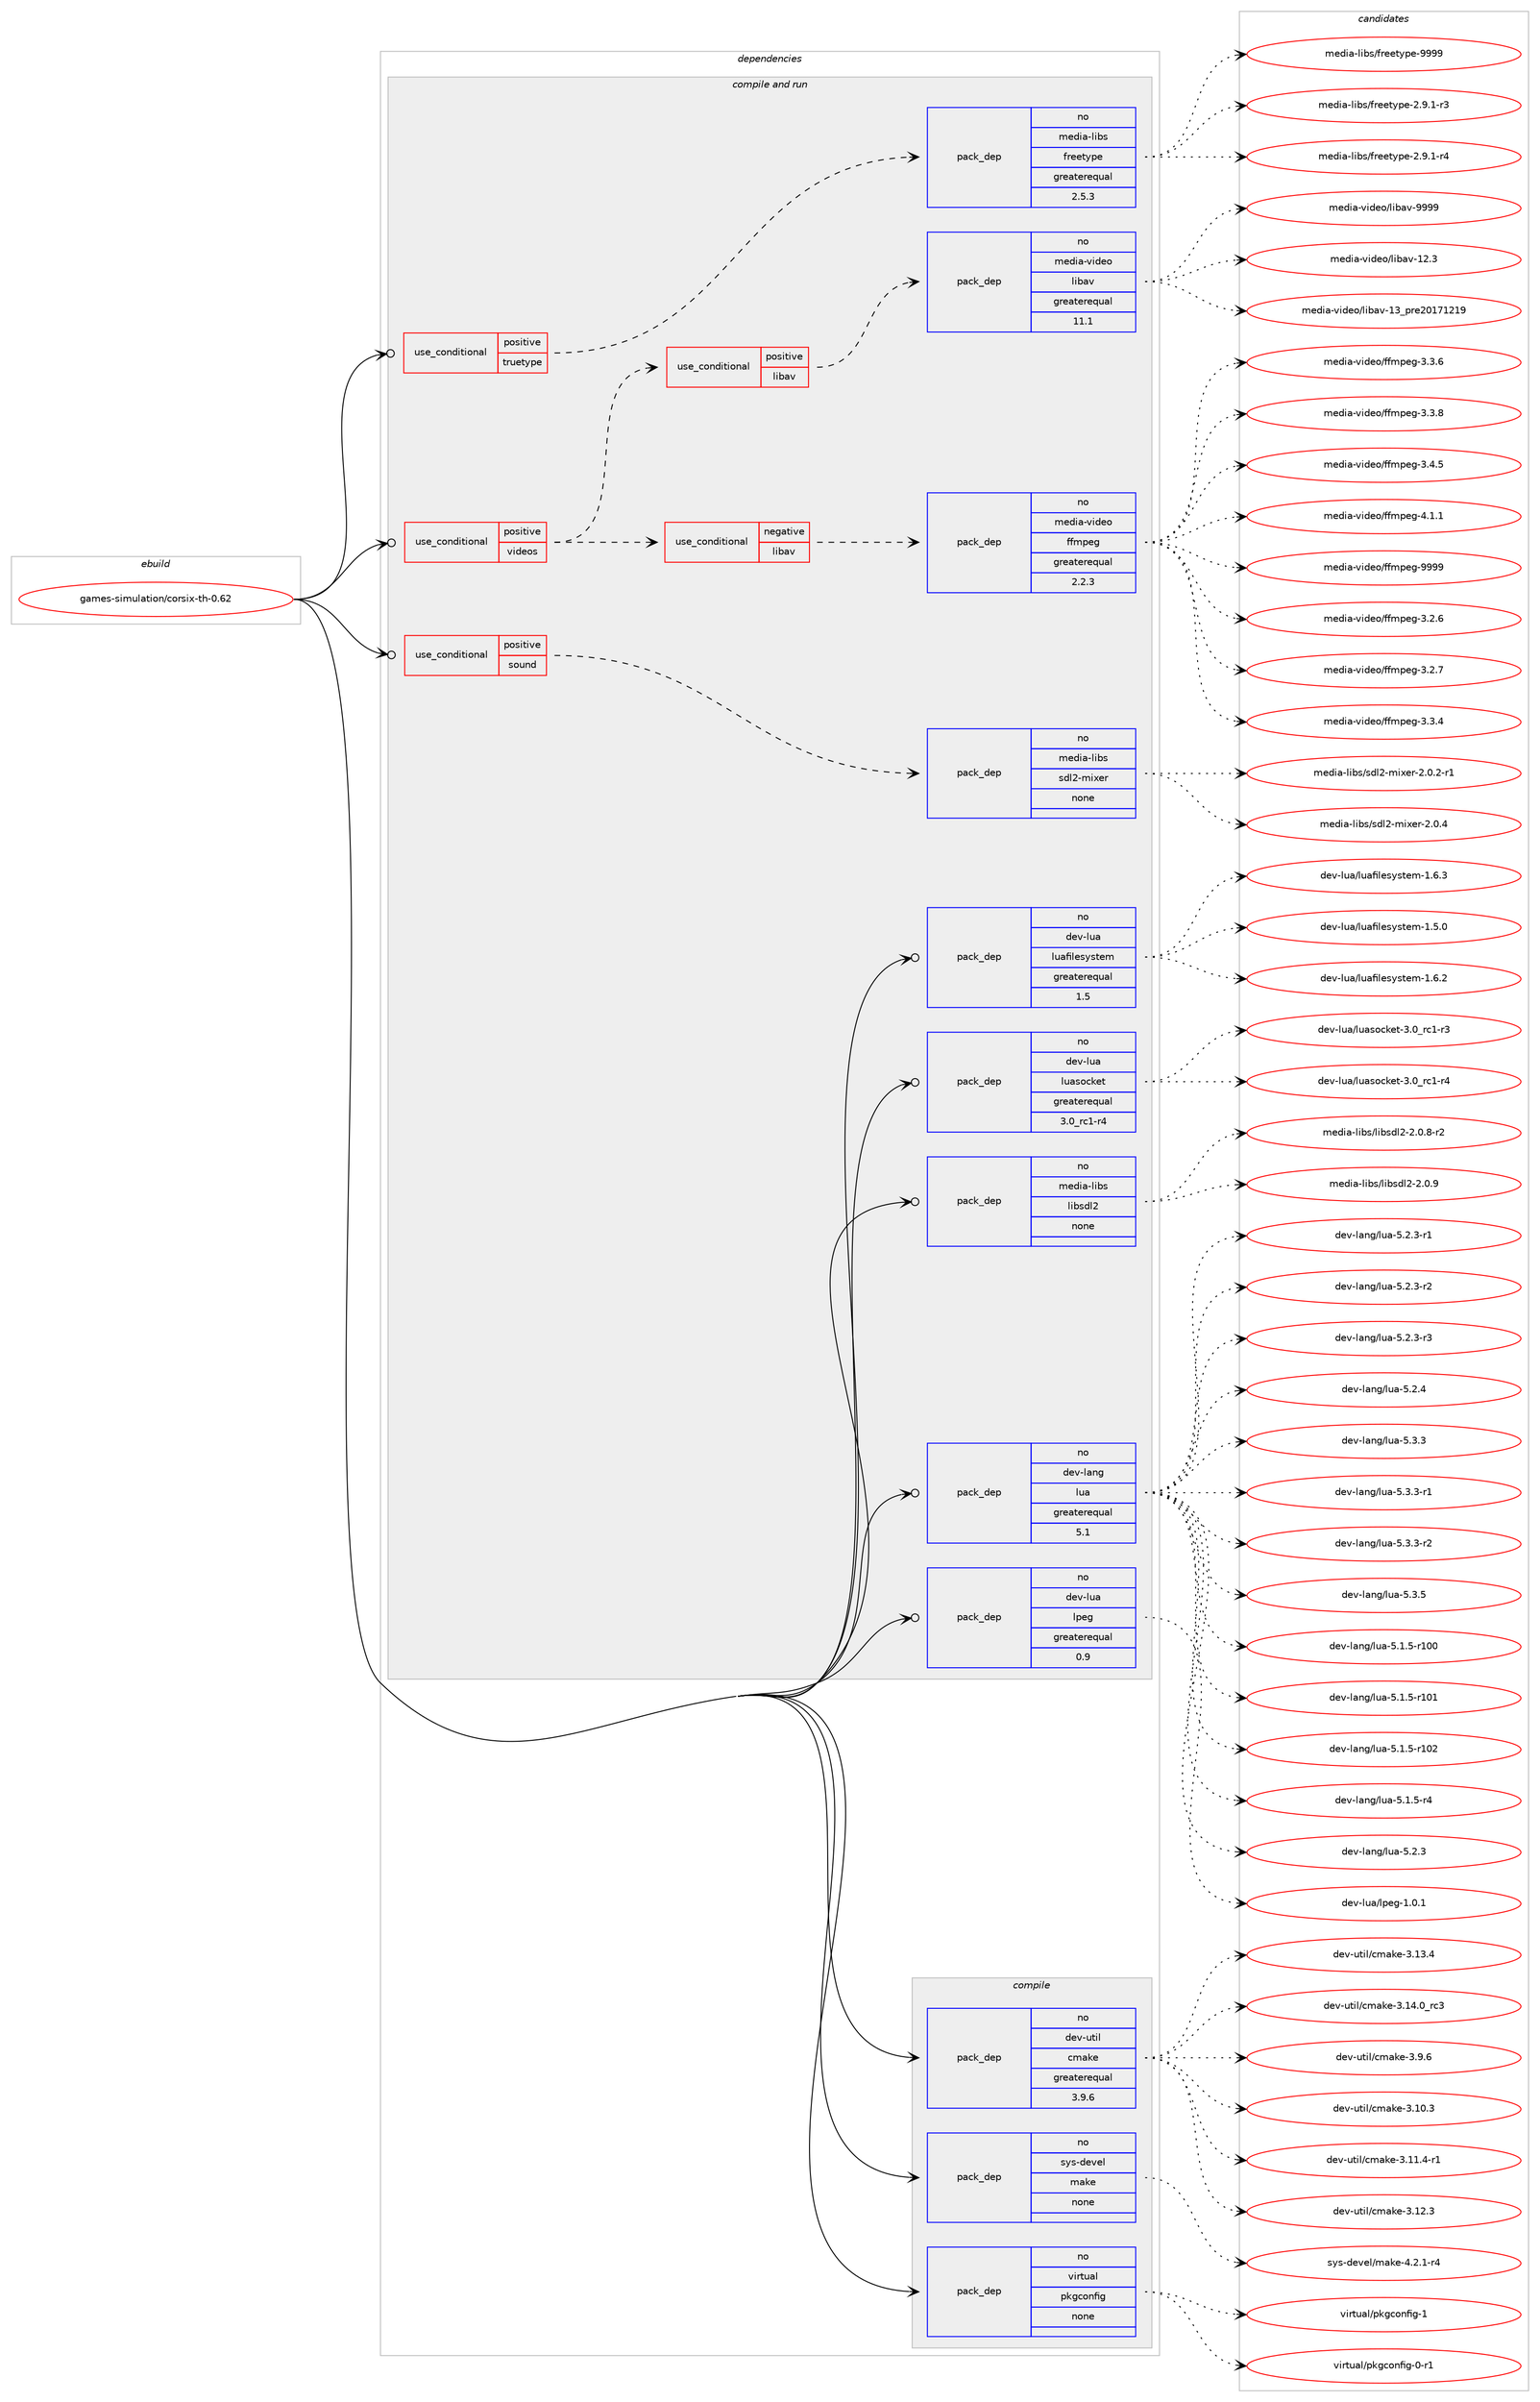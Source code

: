 digraph prolog {

# *************
# Graph options
# *************

newrank=true;
concentrate=true;
compound=true;
graph [rankdir=LR,fontname=Helvetica,fontsize=10,ranksep=1.5];#, ranksep=2.5, nodesep=0.2];
edge  [arrowhead=vee];
node  [fontname=Helvetica,fontsize=10];

# **********
# The ebuild
# **********

subgraph cluster_leftcol {
color=gray;
rank=same;
label=<<i>ebuild</i>>;
id [label="games-simulation/corsix-th-0.62", color=red, width=4, href="../games-simulation/corsix-th-0.62.svg"];
}

# ****************
# The dependencies
# ****************

subgraph cluster_midcol {
color=gray;
label=<<i>dependencies</i>>;
subgraph cluster_compile {
fillcolor="#eeeeee";
style=filled;
label=<<i>compile</i>>;
subgraph pack1109384 {
dependency1560532 [label=<<TABLE BORDER="0" CELLBORDER="1" CELLSPACING="0" CELLPADDING="4" WIDTH="220"><TR><TD ROWSPAN="6" CELLPADDING="30">pack_dep</TD></TR><TR><TD WIDTH="110">no</TD></TR><TR><TD>dev-util</TD></TR><TR><TD>cmake</TD></TR><TR><TD>greaterequal</TD></TR><TR><TD>3.9.6</TD></TR></TABLE>>, shape=none, color=blue];
}
id:e -> dependency1560532:w [weight=20,style="solid",arrowhead="vee"];
subgraph pack1109385 {
dependency1560533 [label=<<TABLE BORDER="0" CELLBORDER="1" CELLSPACING="0" CELLPADDING="4" WIDTH="220"><TR><TD ROWSPAN="6" CELLPADDING="30">pack_dep</TD></TR><TR><TD WIDTH="110">no</TD></TR><TR><TD>sys-devel</TD></TR><TR><TD>make</TD></TR><TR><TD>none</TD></TR><TR><TD></TD></TR></TABLE>>, shape=none, color=blue];
}
id:e -> dependency1560533:w [weight=20,style="solid",arrowhead="vee"];
subgraph pack1109386 {
dependency1560534 [label=<<TABLE BORDER="0" CELLBORDER="1" CELLSPACING="0" CELLPADDING="4" WIDTH="220"><TR><TD ROWSPAN="6" CELLPADDING="30">pack_dep</TD></TR><TR><TD WIDTH="110">no</TD></TR><TR><TD>virtual</TD></TR><TR><TD>pkgconfig</TD></TR><TR><TD>none</TD></TR><TR><TD></TD></TR></TABLE>>, shape=none, color=blue];
}
id:e -> dependency1560534:w [weight=20,style="solid",arrowhead="vee"];
}
subgraph cluster_compileandrun {
fillcolor="#eeeeee";
style=filled;
label=<<i>compile and run</i>>;
subgraph cond427061 {
dependency1560535 [label=<<TABLE BORDER="0" CELLBORDER="1" CELLSPACING="0" CELLPADDING="4"><TR><TD ROWSPAN="3" CELLPADDING="10">use_conditional</TD></TR><TR><TD>positive</TD></TR><TR><TD>sound</TD></TR></TABLE>>, shape=none, color=red];
subgraph pack1109387 {
dependency1560536 [label=<<TABLE BORDER="0" CELLBORDER="1" CELLSPACING="0" CELLPADDING="4" WIDTH="220"><TR><TD ROWSPAN="6" CELLPADDING="30">pack_dep</TD></TR><TR><TD WIDTH="110">no</TD></TR><TR><TD>media-libs</TD></TR><TR><TD>sdl2-mixer</TD></TR><TR><TD>none</TD></TR><TR><TD></TD></TR></TABLE>>, shape=none, color=blue];
}
dependency1560535:e -> dependency1560536:w [weight=20,style="dashed",arrowhead="vee"];
}
id:e -> dependency1560535:w [weight=20,style="solid",arrowhead="odotvee"];
subgraph cond427062 {
dependency1560537 [label=<<TABLE BORDER="0" CELLBORDER="1" CELLSPACING="0" CELLPADDING="4"><TR><TD ROWSPAN="3" CELLPADDING="10">use_conditional</TD></TR><TR><TD>positive</TD></TR><TR><TD>truetype</TD></TR></TABLE>>, shape=none, color=red];
subgraph pack1109388 {
dependency1560538 [label=<<TABLE BORDER="0" CELLBORDER="1" CELLSPACING="0" CELLPADDING="4" WIDTH="220"><TR><TD ROWSPAN="6" CELLPADDING="30">pack_dep</TD></TR><TR><TD WIDTH="110">no</TD></TR><TR><TD>media-libs</TD></TR><TR><TD>freetype</TD></TR><TR><TD>greaterequal</TD></TR><TR><TD>2.5.3</TD></TR></TABLE>>, shape=none, color=blue];
}
dependency1560537:e -> dependency1560538:w [weight=20,style="dashed",arrowhead="vee"];
}
id:e -> dependency1560537:w [weight=20,style="solid",arrowhead="odotvee"];
subgraph cond427063 {
dependency1560539 [label=<<TABLE BORDER="0" CELLBORDER="1" CELLSPACING="0" CELLPADDING="4"><TR><TD ROWSPAN="3" CELLPADDING="10">use_conditional</TD></TR><TR><TD>positive</TD></TR><TR><TD>videos</TD></TR></TABLE>>, shape=none, color=red];
subgraph cond427064 {
dependency1560540 [label=<<TABLE BORDER="0" CELLBORDER="1" CELLSPACING="0" CELLPADDING="4"><TR><TD ROWSPAN="3" CELLPADDING="10">use_conditional</TD></TR><TR><TD>negative</TD></TR><TR><TD>libav</TD></TR></TABLE>>, shape=none, color=red];
subgraph pack1109389 {
dependency1560541 [label=<<TABLE BORDER="0" CELLBORDER="1" CELLSPACING="0" CELLPADDING="4" WIDTH="220"><TR><TD ROWSPAN="6" CELLPADDING="30">pack_dep</TD></TR><TR><TD WIDTH="110">no</TD></TR><TR><TD>media-video</TD></TR><TR><TD>ffmpeg</TD></TR><TR><TD>greaterequal</TD></TR><TR><TD>2.2.3</TD></TR></TABLE>>, shape=none, color=blue];
}
dependency1560540:e -> dependency1560541:w [weight=20,style="dashed",arrowhead="vee"];
}
dependency1560539:e -> dependency1560540:w [weight=20,style="dashed",arrowhead="vee"];
subgraph cond427065 {
dependency1560542 [label=<<TABLE BORDER="0" CELLBORDER="1" CELLSPACING="0" CELLPADDING="4"><TR><TD ROWSPAN="3" CELLPADDING="10">use_conditional</TD></TR><TR><TD>positive</TD></TR><TR><TD>libav</TD></TR></TABLE>>, shape=none, color=red];
subgraph pack1109390 {
dependency1560543 [label=<<TABLE BORDER="0" CELLBORDER="1" CELLSPACING="0" CELLPADDING="4" WIDTH="220"><TR><TD ROWSPAN="6" CELLPADDING="30">pack_dep</TD></TR><TR><TD WIDTH="110">no</TD></TR><TR><TD>media-video</TD></TR><TR><TD>libav</TD></TR><TR><TD>greaterequal</TD></TR><TR><TD>11.1</TD></TR></TABLE>>, shape=none, color=blue];
}
dependency1560542:e -> dependency1560543:w [weight=20,style="dashed",arrowhead="vee"];
}
dependency1560539:e -> dependency1560542:w [weight=20,style="dashed",arrowhead="vee"];
}
id:e -> dependency1560539:w [weight=20,style="solid",arrowhead="odotvee"];
subgraph pack1109391 {
dependency1560544 [label=<<TABLE BORDER="0" CELLBORDER="1" CELLSPACING="0" CELLPADDING="4" WIDTH="220"><TR><TD ROWSPAN="6" CELLPADDING="30">pack_dep</TD></TR><TR><TD WIDTH="110">no</TD></TR><TR><TD>dev-lang</TD></TR><TR><TD>lua</TD></TR><TR><TD>greaterequal</TD></TR><TR><TD>5.1</TD></TR></TABLE>>, shape=none, color=blue];
}
id:e -> dependency1560544:w [weight=20,style="solid",arrowhead="odotvee"];
subgraph pack1109392 {
dependency1560545 [label=<<TABLE BORDER="0" CELLBORDER="1" CELLSPACING="0" CELLPADDING="4" WIDTH="220"><TR><TD ROWSPAN="6" CELLPADDING="30">pack_dep</TD></TR><TR><TD WIDTH="110">no</TD></TR><TR><TD>dev-lua</TD></TR><TR><TD>lpeg</TD></TR><TR><TD>greaterequal</TD></TR><TR><TD>0.9</TD></TR></TABLE>>, shape=none, color=blue];
}
id:e -> dependency1560545:w [weight=20,style="solid",arrowhead="odotvee"];
subgraph pack1109393 {
dependency1560546 [label=<<TABLE BORDER="0" CELLBORDER="1" CELLSPACING="0" CELLPADDING="4" WIDTH="220"><TR><TD ROWSPAN="6" CELLPADDING="30">pack_dep</TD></TR><TR><TD WIDTH="110">no</TD></TR><TR><TD>dev-lua</TD></TR><TR><TD>luafilesystem</TD></TR><TR><TD>greaterequal</TD></TR><TR><TD>1.5</TD></TR></TABLE>>, shape=none, color=blue];
}
id:e -> dependency1560546:w [weight=20,style="solid",arrowhead="odotvee"];
subgraph pack1109394 {
dependency1560547 [label=<<TABLE BORDER="0" CELLBORDER="1" CELLSPACING="0" CELLPADDING="4" WIDTH="220"><TR><TD ROWSPAN="6" CELLPADDING="30">pack_dep</TD></TR><TR><TD WIDTH="110">no</TD></TR><TR><TD>dev-lua</TD></TR><TR><TD>luasocket</TD></TR><TR><TD>greaterequal</TD></TR><TR><TD>3.0_rc1-r4</TD></TR></TABLE>>, shape=none, color=blue];
}
id:e -> dependency1560547:w [weight=20,style="solid",arrowhead="odotvee"];
subgraph pack1109395 {
dependency1560548 [label=<<TABLE BORDER="0" CELLBORDER="1" CELLSPACING="0" CELLPADDING="4" WIDTH="220"><TR><TD ROWSPAN="6" CELLPADDING="30">pack_dep</TD></TR><TR><TD WIDTH="110">no</TD></TR><TR><TD>media-libs</TD></TR><TR><TD>libsdl2</TD></TR><TR><TD>none</TD></TR><TR><TD></TD></TR></TABLE>>, shape=none, color=blue];
}
id:e -> dependency1560548:w [weight=20,style="solid",arrowhead="odotvee"];
}
subgraph cluster_run {
fillcolor="#eeeeee";
style=filled;
label=<<i>run</i>>;
}
}

# **************
# The candidates
# **************

subgraph cluster_choices {
rank=same;
color=gray;
label=<<i>candidates</i>>;

subgraph choice1109384 {
color=black;
nodesep=1;
choice1001011184511711610510847991099710710145514649484651 [label="dev-util/cmake-3.10.3", color=red, width=4,href="../dev-util/cmake-3.10.3.svg"];
choice10010111845117116105108479910997107101455146494946524511449 [label="dev-util/cmake-3.11.4-r1", color=red, width=4,href="../dev-util/cmake-3.11.4-r1.svg"];
choice1001011184511711610510847991099710710145514649504651 [label="dev-util/cmake-3.12.3", color=red, width=4,href="../dev-util/cmake-3.12.3.svg"];
choice1001011184511711610510847991099710710145514649514652 [label="dev-util/cmake-3.13.4", color=red, width=4,href="../dev-util/cmake-3.13.4.svg"];
choice1001011184511711610510847991099710710145514649524648951149951 [label="dev-util/cmake-3.14.0_rc3", color=red, width=4,href="../dev-util/cmake-3.14.0_rc3.svg"];
choice10010111845117116105108479910997107101455146574654 [label="dev-util/cmake-3.9.6", color=red, width=4,href="../dev-util/cmake-3.9.6.svg"];
dependency1560532:e -> choice1001011184511711610510847991099710710145514649484651:w [style=dotted,weight="100"];
dependency1560532:e -> choice10010111845117116105108479910997107101455146494946524511449:w [style=dotted,weight="100"];
dependency1560532:e -> choice1001011184511711610510847991099710710145514649504651:w [style=dotted,weight="100"];
dependency1560532:e -> choice1001011184511711610510847991099710710145514649514652:w [style=dotted,weight="100"];
dependency1560532:e -> choice1001011184511711610510847991099710710145514649524648951149951:w [style=dotted,weight="100"];
dependency1560532:e -> choice10010111845117116105108479910997107101455146574654:w [style=dotted,weight="100"];
}
subgraph choice1109385 {
color=black;
nodesep=1;
choice1151211154510010111810110847109971071014552465046494511452 [label="sys-devel/make-4.2.1-r4", color=red, width=4,href="../sys-devel/make-4.2.1-r4.svg"];
dependency1560533:e -> choice1151211154510010111810110847109971071014552465046494511452:w [style=dotted,weight="100"];
}
subgraph choice1109386 {
color=black;
nodesep=1;
choice11810511411611797108471121071039911111010210510345484511449 [label="virtual/pkgconfig-0-r1", color=red, width=4,href="../virtual/pkgconfig-0-r1.svg"];
choice1181051141161179710847112107103991111101021051034549 [label="virtual/pkgconfig-1", color=red, width=4,href="../virtual/pkgconfig-1.svg"];
dependency1560534:e -> choice11810511411611797108471121071039911111010210510345484511449:w [style=dotted,weight="100"];
dependency1560534:e -> choice1181051141161179710847112107103991111101021051034549:w [style=dotted,weight="100"];
}
subgraph choice1109387 {
color=black;
nodesep=1;
choice1091011001059745108105981154711510010850451091051201011144550464846504511449 [label="media-libs/sdl2-mixer-2.0.2-r1", color=red, width=4,href="../media-libs/sdl2-mixer-2.0.2-r1.svg"];
choice109101100105974510810598115471151001085045109105120101114455046484652 [label="media-libs/sdl2-mixer-2.0.4", color=red, width=4,href="../media-libs/sdl2-mixer-2.0.4.svg"];
dependency1560536:e -> choice1091011001059745108105981154711510010850451091051201011144550464846504511449:w [style=dotted,weight="100"];
dependency1560536:e -> choice109101100105974510810598115471151001085045109105120101114455046484652:w [style=dotted,weight="100"];
}
subgraph choice1109388 {
color=black;
nodesep=1;
choice109101100105974510810598115471021141011011161211121014550465746494511451 [label="media-libs/freetype-2.9.1-r3", color=red, width=4,href="../media-libs/freetype-2.9.1-r3.svg"];
choice109101100105974510810598115471021141011011161211121014550465746494511452 [label="media-libs/freetype-2.9.1-r4", color=red, width=4,href="../media-libs/freetype-2.9.1-r4.svg"];
choice109101100105974510810598115471021141011011161211121014557575757 [label="media-libs/freetype-9999", color=red, width=4,href="../media-libs/freetype-9999.svg"];
dependency1560538:e -> choice109101100105974510810598115471021141011011161211121014550465746494511451:w [style=dotted,weight="100"];
dependency1560538:e -> choice109101100105974510810598115471021141011011161211121014550465746494511452:w [style=dotted,weight="100"];
dependency1560538:e -> choice109101100105974510810598115471021141011011161211121014557575757:w [style=dotted,weight="100"];
}
subgraph choice1109389 {
color=black;
nodesep=1;
choice109101100105974511810510010111147102102109112101103455146504654 [label="media-video/ffmpeg-3.2.6", color=red, width=4,href="../media-video/ffmpeg-3.2.6.svg"];
choice109101100105974511810510010111147102102109112101103455146504655 [label="media-video/ffmpeg-3.2.7", color=red, width=4,href="../media-video/ffmpeg-3.2.7.svg"];
choice109101100105974511810510010111147102102109112101103455146514652 [label="media-video/ffmpeg-3.3.4", color=red, width=4,href="../media-video/ffmpeg-3.3.4.svg"];
choice109101100105974511810510010111147102102109112101103455146514654 [label="media-video/ffmpeg-3.3.6", color=red, width=4,href="../media-video/ffmpeg-3.3.6.svg"];
choice109101100105974511810510010111147102102109112101103455146514656 [label="media-video/ffmpeg-3.3.8", color=red, width=4,href="../media-video/ffmpeg-3.3.8.svg"];
choice109101100105974511810510010111147102102109112101103455146524653 [label="media-video/ffmpeg-3.4.5", color=red, width=4,href="../media-video/ffmpeg-3.4.5.svg"];
choice109101100105974511810510010111147102102109112101103455246494649 [label="media-video/ffmpeg-4.1.1", color=red, width=4,href="../media-video/ffmpeg-4.1.1.svg"];
choice1091011001059745118105100101111471021021091121011034557575757 [label="media-video/ffmpeg-9999", color=red, width=4,href="../media-video/ffmpeg-9999.svg"];
dependency1560541:e -> choice109101100105974511810510010111147102102109112101103455146504654:w [style=dotted,weight="100"];
dependency1560541:e -> choice109101100105974511810510010111147102102109112101103455146504655:w [style=dotted,weight="100"];
dependency1560541:e -> choice109101100105974511810510010111147102102109112101103455146514652:w [style=dotted,weight="100"];
dependency1560541:e -> choice109101100105974511810510010111147102102109112101103455146514654:w [style=dotted,weight="100"];
dependency1560541:e -> choice109101100105974511810510010111147102102109112101103455146514656:w [style=dotted,weight="100"];
dependency1560541:e -> choice109101100105974511810510010111147102102109112101103455146524653:w [style=dotted,weight="100"];
dependency1560541:e -> choice109101100105974511810510010111147102102109112101103455246494649:w [style=dotted,weight="100"];
dependency1560541:e -> choice1091011001059745118105100101111471021021091121011034557575757:w [style=dotted,weight="100"];
}
subgraph choice1109390 {
color=black;
nodesep=1;
choice10910110010597451181051001011114710810598971184549504651 [label="media-video/libav-12.3", color=red, width=4,href="../media-video/libav-12.3.svg"];
choice1091011001059745118105100101111471081059897118454951951121141015048495549504957 [label="media-video/libav-13_pre20171219", color=red, width=4,href="../media-video/libav-13_pre20171219.svg"];
choice10910110010597451181051001011114710810598971184557575757 [label="media-video/libav-9999", color=red, width=4,href="../media-video/libav-9999.svg"];
dependency1560543:e -> choice10910110010597451181051001011114710810598971184549504651:w [style=dotted,weight="100"];
dependency1560543:e -> choice1091011001059745118105100101111471081059897118454951951121141015048495549504957:w [style=dotted,weight="100"];
dependency1560543:e -> choice10910110010597451181051001011114710810598971184557575757:w [style=dotted,weight="100"];
}
subgraph choice1109391 {
color=black;
nodesep=1;
choice1001011184510897110103471081179745534649465345114494848 [label="dev-lang/lua-5.1.5-r100", color=red, width=4,href="../dev-lang/lua-5.1.5-r100.svg"];
choice1001011184510897110103471081179745534649465345114494849 [label="dev-lang/lua-5.1.5-r101", color=red, width=4,href="../dev-lang/lua-5.1.5-r101.svg"];
choice1001011184510897110103471081179745534649465345114494850 [label="dev-lang/lua-5.1.5-r102", color=red, width=4,href="../dev-lang/lua-5.1.5-r102.svg"];
choice100101118451089711010347108117974553464946534511452 [label="dev-lang/lua-5.1.5-r4", color=red, width=4,href="../dev-lang/lua-5.1.5-r4.svg"];
choice10010111845108971101034710811797455346504651 [label="dev-lang/lua-5.2.3", color=red, width=4,href="../dev-lang/lua-5.2.3.svg"];
choice100101118451089711010347108117974553465046514511449 [label="dev-lang/lua-5.2.3-r1", color=red, width=4,href="../dev-lang/lua-5.2.3-r1.svg"];
choice100101118451089711010347108117974553465046514511450 [label="dev-lang/lua-5.2.3-r2", color=red, width=4,href="../dev-lang/lua-5.2.3-r2.svg"];
choice100101118451089711010347108117974553465046514511451 [label="dev-lang/lua-5.2.3-r3", color=red, width=4,href="../dev-lang/lua-5.2.3-r3.svg"];
choice10010111845108971101034710811797455346504652 [label="dev-lang/lua-5.2.4", color=red, width=4,href="../dev-lang/lua-5.2.4.svg"];
choice10010111845108971101034710811797455346514651 [label="dev-lang/lua-5.3.3", color=red, width=4,href="../dev-lang/lua-5.3.3.svg"];
choice100101118451089711010347108117974553465146514511449 [label="dev-lang/lua-5.3.3-r1", color=red, width=4,href="../dev-lang/lua-5.3.3-r1.svg"];
choice100101118451089711010347108117974553465146514511450 [label="dev-lang/lua-5.3.3-r2", color=red, width=4,href="../dev-lang/lua-5.3.3-r2.svg"];
choice10010111845108971101034710811797455346514653 [label="dev-lang/lua-5.3.5", color=red, width=4,href="../dev-lang/lua-5.3.5.svg"];
dependency1560544:e -> choice1001011184510897110103471081179745534649465345114494848:w [style=dotted,weight="100"];
dependency1560544:e -> choice1001011184510897110103471081179745534649465345114494849:w [style=dotted,weight="100"];
dependency1560544:e -> choice1001011184510897110103471081179745534649465345114494850:w [style=dotted,weight="100"];
dependency1560544:e -> choice100101118451089711010347108117974553464946534511452:w [style=dotted,weight="100"];
dependency1560544:e -> choice10010111845108971101034710811797455346504651:w [style=dotted,weight="100"];
dependency1560544:e -> choice100101118451089711010347108117974553465046514511449:w [style=dotted,weight="100"];
dependency1560544:e -> choice100101118451089711010347108117974553465046514511450:w [style=dotted,weight="100"];
dependency1560544:e -> choice100101118451089711010347108117974553465046514511451:w [style=dotted,weight="100"];
dependency1560544:e -> choice10010111845108971101034710811797455346504652:w [style=dotted,weight="100"];
dependency1560544:e -> choice10010111845108971101034710811797455346514651:w [style=dotted,weight="100"];
dependency1560544:e -> choice100101118451089711010347108117974553465146514511449:w [style=dotted,weight="100"];
dependency1560544:e -> choice100101118451089711010347108117974553465146514511450:w [style=dotted,weight="100"];
dependency1560544:e -> choice10010111845108971101034710811797455346514653:w [style=dotted,weight="100"];
}
subgraph choice1109392 {
color=black;
nodesep=1;
choice100101118451081179747108112101103454946484649 [label="dev-lua/lpeg-1.0.1", color=red, width=4,href="../dev-lua/lpeg-1.0.1.svg"];
dependency1560545:e -> choice100101118451081179747108112101103454946484649:w [style=dotted,weight="100"];
}
subgraph choice1109393 {
color=black;
nodesep=1;
choice10010111845108117974710811797102105108101115121115116101109454946534648 [label="dev-lua/luafilesystem-1.5.0", color=red, width=4,href="../dev-lua/luafilesystem-1.5.0.svg"];
choice10010111845108117974710811797102105108101115121115116101109454946544650 [label="dev-lua/luafilesystem-1.6.2", color=red, width=4,href="../dev-lua/luafilesystem-1.6.2.svg"];
choice10010111845108117974710811797102105108101115121115116101109454946544651 [label="dev-lua/luafilesystem-1.6.3", color=red, width=4,href="../dev-lua/luafilesystem-1.6.3.svg"];
dependency1560546:e -> choice10010111845108117974710811797102105108101115121115116101109454946534648:w [style=dotted,weight="100"];
dependency1560546:e -> choice10010111845108117974710811797102105108101115121115116101109454946544650:w [style=dotted,weight="100"];
dependency1560546:e -> choice10010111845108117974710811797102105108101115121115116101109454946544651:w [style=dotted,weight="100"];
}
subgraph choice1109394 {
color=black;
nodesep=1;
choice1001011184510811797471081179711511199107101116455146489511499494511451 [label="dev-lua/luasocket-3.0_rc1-r3", color=red, width=4,href="../dev-lua/luasocket-3.0_rc1-r3.svg"];
choice1001011184510811797471081179711511199107101116455146489511499494511452 [label="dev-lua/luasocket-3.0_rc1-r4", color=red, width=4,href="../dev-lua/luasocket-3.0_rc1-r4.svg"];
dependency1560547:e -> choice1001011184510811797471081179711511199107101116455146489511499494511451:w [style=dotted,weight="100"];
dependency1560547:e -> choice1001011184510811797471081179711511199107101116455146489511499494511452:w [style=dotted,weight="100"];
}
subgraph choice1109395 {
color=black;
nodesep=1;
choice1091011001059745108105981154710810598115100108504550464846564511450 [label="media-libs/libsdl2-2.0.8-r2", color=red, width=4,href="../media-libs/libsdl2-2.0.8-r2.svg"];
choice109101100105974510810598115471081059811510010850455046484657 [label="media-libs/libsdl2-2.0.9", color=red, width=4,href="../media-libs/libsdl2-2.0.9.svg"];
dependency1560548:e -> choice1091011001059745108105981154710810598115100108504550464846564511450:w [style=dotted,weight="100"];
dependency1560548:e -> choice109101100105974510810598115471081059811510010850455046484657:w [style=dotted,weight="100"];
}
}

}
